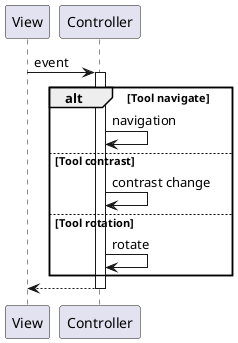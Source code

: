 @startuml
View->Controller: event

activate Controller
alt Tool navigate
Controller->Controller: navigation
else Tool contrast
Controller->Controller: contrast change
else Tool rotation
Controller->Controller: rotate
end
return
@enduml
